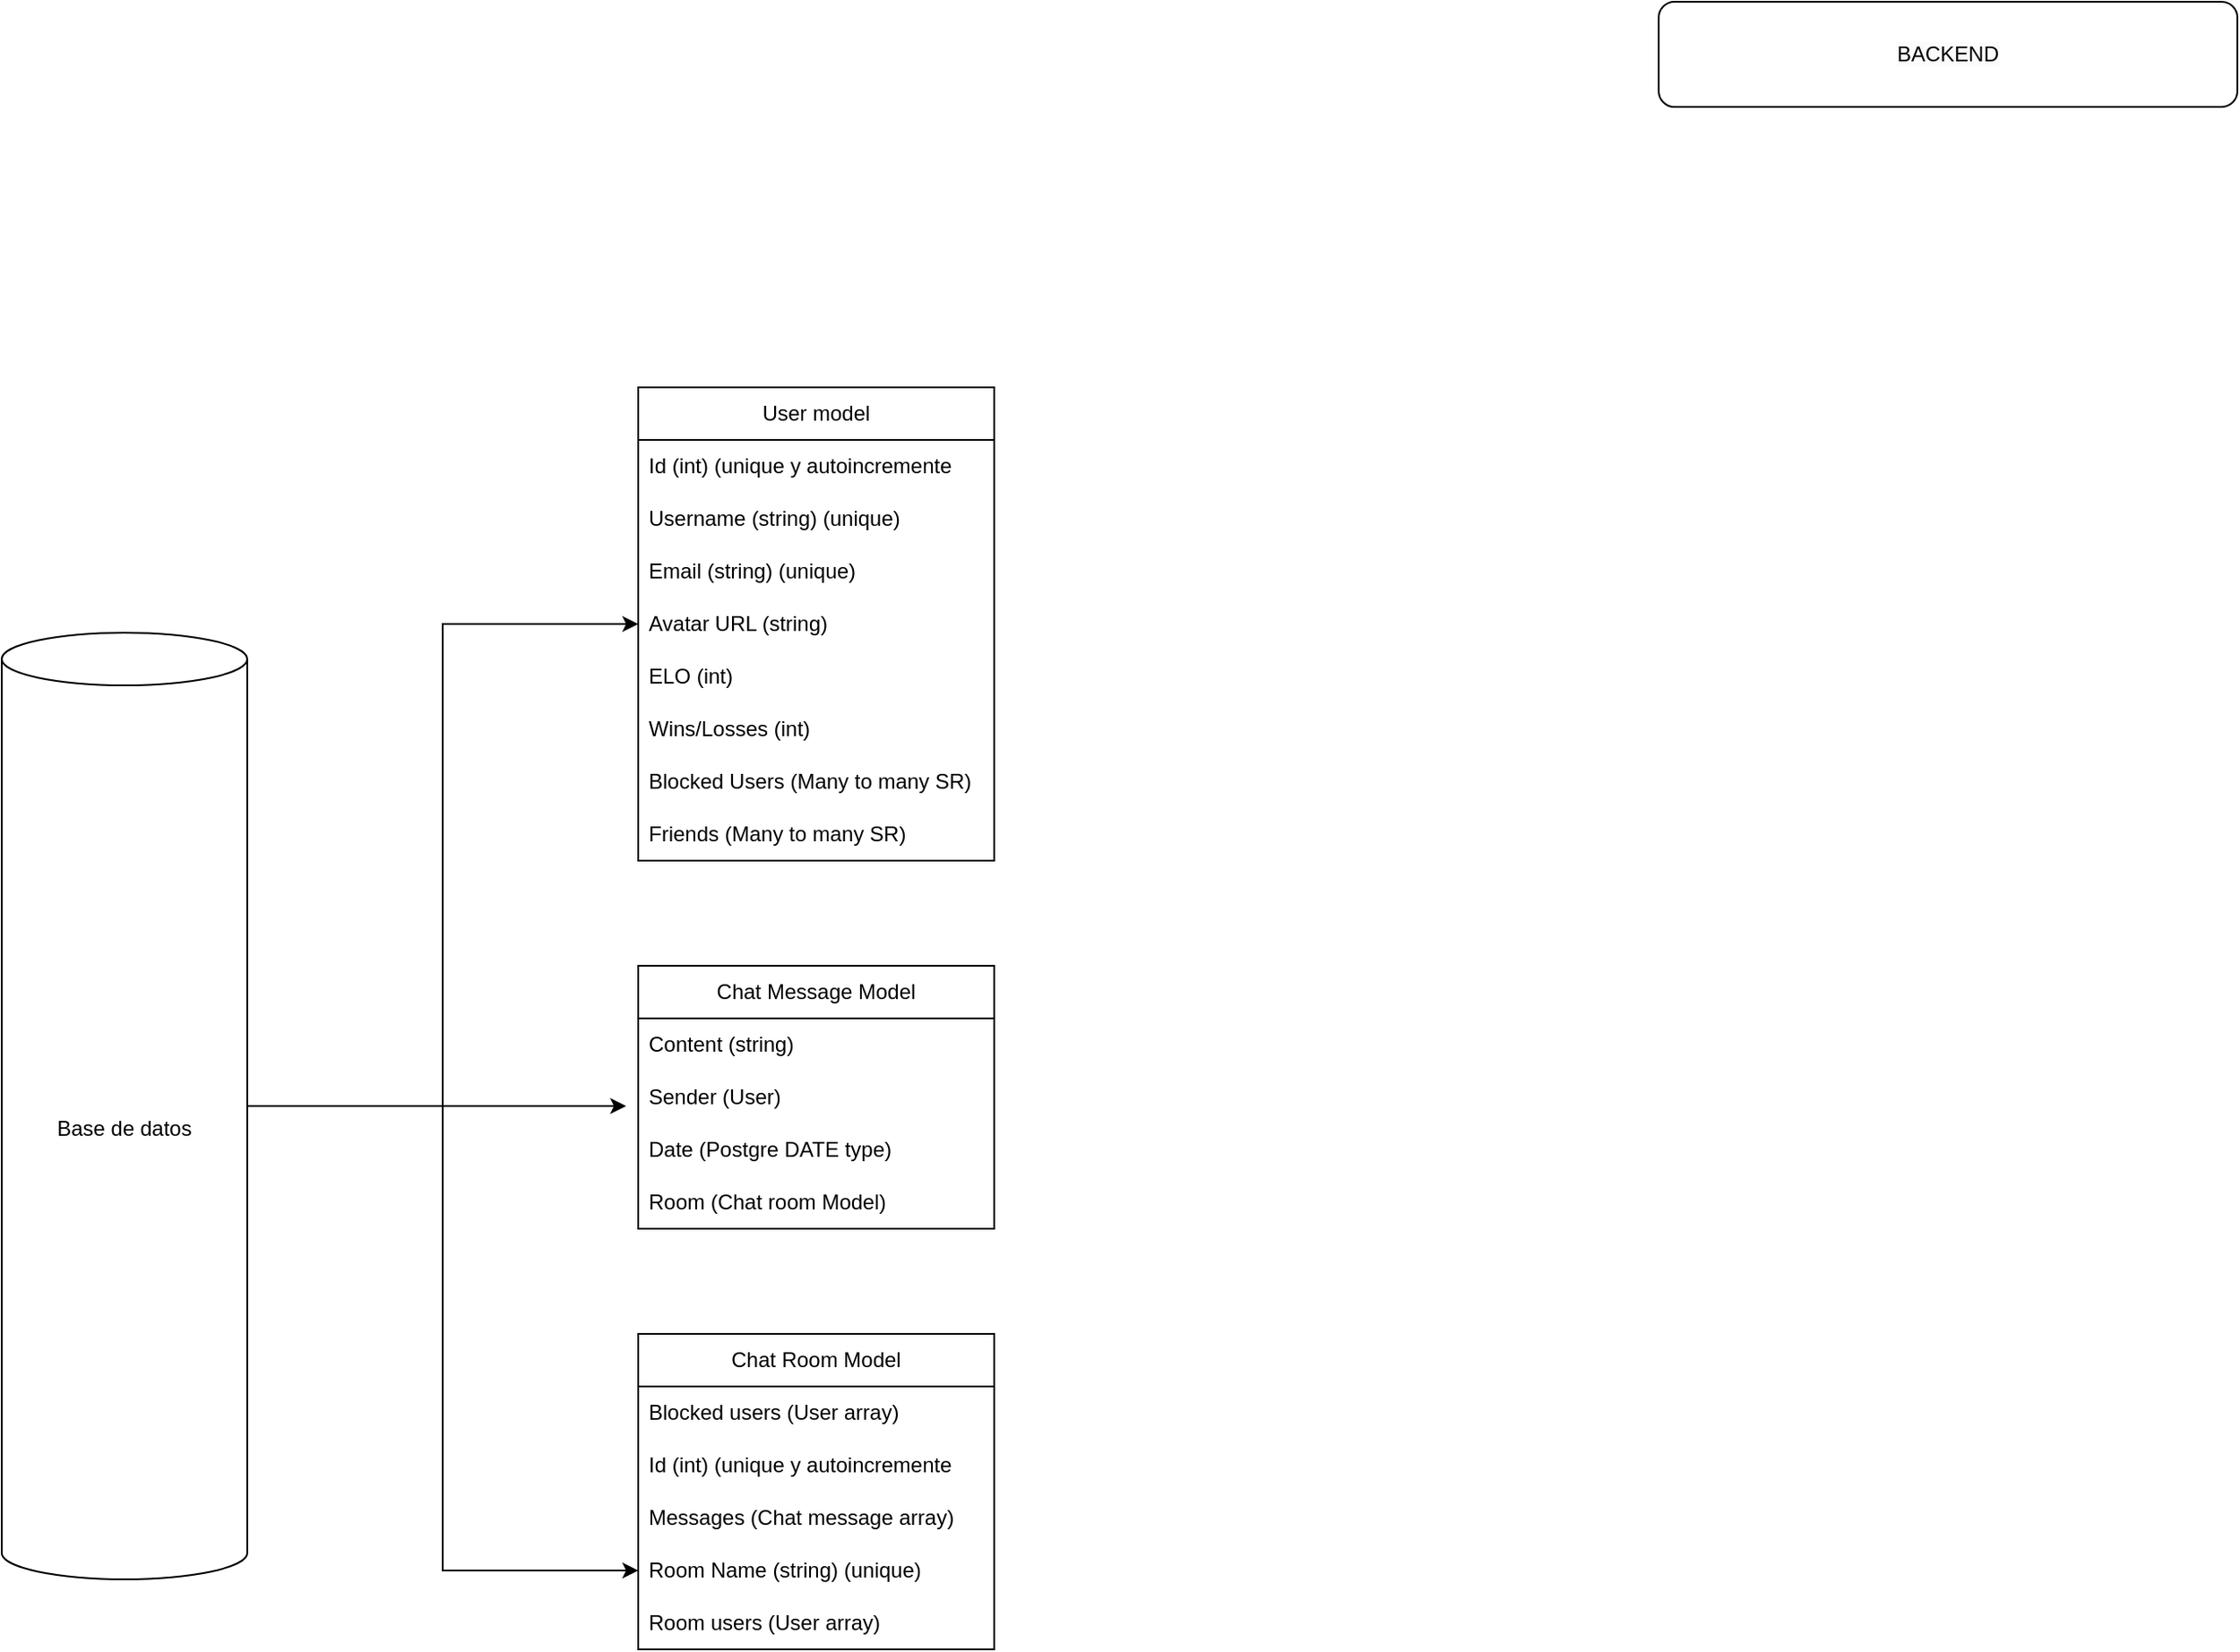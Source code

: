 <mxfile version="22.0.4" type="github">
  <diagram name="Page-1" id="PfQ62zCNv0g9gpDc_-1s">
    <mxGraphModel dx="2901" dy="1150" grid="1" gridSize="10" guides="1" tooltips="1" connect="1" arrows="1" fold="1" page="1" pageScale="1" pageWidth="827" pageHeight="1169" math="0" shadow="0">
      <root>
        <mxCell id="0" />
        <mxCell id="1" parent="0" />
        <mxCell id="bOpyW85bNfaV8jfnXNod-7" value="&lt;meta charset=&quot;utf-8&quot;&gt;&lt;span style=&quot;color: rgb(0, 0, 0); font-family: Helvetica; font-size: 12px; font-style: normal; font-variant-ligatures: normal; font-variant-caps: normal; font-weight: 400; letter-spacing: normal; orphans: 2; text-align: center; text-indent: 0px; text-transform: none; widows: 2; word-spacing: 0px; -webkit-text-stroke-width: 0px; background-color: rgb(251, 251, 251); text-decoration-thickness: initial; text-decoration-style: initial; text-decoration-color: initial; float: none; display: inline !important;&quot;&gt;BACKEND&lt;/span&gt;" style="rounded=1;whiteSpace=wrap;html=1;" vertex="1" parent="1">
          <mxGeometry x="249" y="70" width="330" height="60" as="geometry" />
        </mxCell>
        <mxCell id="bOpyW85bNfaV8jfnXNod-57" style="edgeStyle=orthogonalEdgeStyle;rounded=0;orthogonalLoop=1;jettySize=auto;html=1;" edge="1" parent="1" source="bOpyW85bNfaV8jfnXNod-11" target="bOpyW85bNfaV8jfnXNod-48">
          <mxGeometry relative="1" as="geometry" />
        </mxCell>
        <mxCell id="bOpyW85bNfaV8jfnXNod-67" style="edgeStyle=orthogonalEdgeStyle;rounded=0;orthogonalLoop=1;jettySize=auto;html=1;entryX=0;entryY=0.5;entryDx=0;entryDy=0;" edge="1" parent="1" source="bOpyW85bNfaV8jfnXNod-11" target="bOpyW85bNfaV8jfnXNod-62">
          <mxGeometry relative="1" as="geometry" />
        </mxCell>
        <mxCell id="bOpyW85bNfaV8jfnXNod-89" style="edgeStyle=orthogonalEdgeStyle;rounded=0;orthogonalLoop=1;jettySize=auto;html=1;entryX=0;entryY=0.5;entryDx=0;entryDy=0;" edge="1" parent="1" source="bOpyW85bNfaV8jfnXNod-11" target="bOpyW85bNfaV8jfnXNod-63">
          <mxGeometry relative="1" as="geometry" />
        </mxCell>
        <mxCell id="bOpyW85bNfaV8jfnXNod-11" value="Base de datos" style="shape=cylinder3;whiteSpace=wrap;html=1;boundedLbl=1;backgroundOutline=1;size=15;" vertex="1" parent="1">
          <mxGeometry x="-696" y="430" width="140" height="540" as="geometry" />
        </mxCell>
        <mxCell id="bOpyW85bNfaV8jfnXNod-34" value="User model" style="swimlane;fontStyle=0;childLayout=stackLayout;horizontal=1;startSize=30;horizontalStack=0;resizeParent=1;resizeParentMax=0;resizeLast=0;collapsible=1;marginBottom=0;whiteSpace=wrap;html=1;" vertex="1" parent="1">
          <mxGeometry x="-333" y="290" width="203" height="270" as="geometry">
            <mxRectangle x="-333" y="300" width="100" height="30" as="alternateBounds" />
          </mxGeometry>
        </mxCell>
        <mxCell id="bOpyW85bNfaV8jfnXNod-35" value="Id (int) (unique y autoincremente" style="text;strokeColor=none;fillColor=none;align=left;verticalAlign=middle;spacingLeft=4;spacingRight=4;overflow=hidden;points=[[0,0.5],[1,0.5]];portConstraint=eastwest;rotatable=0;whiteSpace=wrap;html=1;" vertex="1" parent="bOpyW85bNfaV8jfnXNod-34">
          <mxGeometry y="30" width="203" height="30" as="geometry" />
        </mxCell>
        <mxCell id="bOpyW85bNfaV8jfnXNod-36" value="Username (string) (unique)" style="text;strokeColor=none;fillColor=none;align=left;verticalAlign=middle;spacingLeft=4;spacingRight=4;overflow=hidden;points=[[0,0.5],[1,0.5]];portConstraint=eastwest;rotatable=0;whiteSpace=wrap;html=1;" vertex="1" parent="bOpyW85bNfaV8jfnXNod-34">
          <mxGeometry y="60" width="203" height="30" as="geometry" />
        </mxCell>
        <mxCell id="bOpyW85bNfaV8jfnXNod-37" value="Email (string) (unique)" style="text;strokeColor=none;fillColor=none;align=left;verticalAlign=middle;spacingLeft=4;spacingRight=4;overflow=hidden;points=[[0,0.5],[1,0.5]];portConstraint=eastwest;rotatable=0;whiteSpace=wrap;html=1;" vertex="1" parent="bOpyW85bNfaV8jfnXNod-34">
          <mxGeometry y="90" width="203" height="30" as="geometry" />
        </mxCell>
        <mxCell id="bOpyW85bNfaV8jfnXNod-48" value="Avatar URL (string)" style="text;strokeColor=none;fillColor=none;align=left;verticalAlign=middle;spacingLeft=4;spacingRight=4;overflow=hidden;points=[[0,0.5],[1,0.5]];portConstraint=eastwest;rotatable=0;whiteSpace=wrap;html=1;" vertex="1" parent="bOpyW85bNfaV8jfnXNod-34">
          <mxGeometry y="120" width="203" height="30" as="geometry" />
        </mxCell>
        <mxCell id="bOpyW85bNfaV8jfnXNod-49" value="ELO (int)" style="text;strokeColor=none;fillColor=none;align=left;verticalAlign=middle;spacingLeft=4;spacingRight=4;overflow=hidden;points=[[0,0.5],[1,0.5]];portConstraint=eastwest;rotatable=0;whiteSpace=wrap;html=1;" vertex="1" parent="bOpyW85bNfaV8jfnXNod-34">
          <mxGeometry y="150" width="203" height="30" as="geometry" />
        </mxCell>
        <mxCell id="bOpyW85bNfaV8jfnXNod-50" value="Wins/Losses (int)" style="text;strokeColor=none;fillColor=none;align=left;verticalAlign=middle;spacingLeft=4;spacingRight=4;overflow=hidden;points=[[0,0.5],[1,0.5]];portConstraint=eastwest;rotatable=0;whiteSpace=wrap;html=1;" vertex="1" parent="bOpyW85bNfaV8jfnXNod-34">
          <mxGeometry y="180" width="203" height="30" as="geometry" />
        </mxCell>
        <mxCell id="bOpyW85bNfaV8jfnXNod-52" value="Blocked Users (Many to many SR)" style="text;strokeColor=none;fillColor=none;align=left;verticalAlign=middle;spacingLeft=4;spacingRight=4;overflow=hidden;points=[[0,0.5],[1,0.5]];portConstraint=eastwest;rotatable=0;whiteSpace=wrap;html=1;" vertex="1" parent="bOpyW85bNfaV8jfnXNod-34">
          <mxGeometry y="210" width="203" height="30" as="geometry" />
        </mxCell>
        <mxCell id="bOpyW85bNfaV8jfnXNod-53" value="Friends (Many to many SR)" style="text;strokeColor=none;fillColor=none;align=left;verticalAlign=middle;spacingLeft=4;spacingRight=4;overflow=hidden;points=[[0,0.5],[1,0.5]];portConstraint=eastwest;rotatable=0;whiteSpace=wrap;html=1;" vertex="1" parent="bOpyW85bNfaV8jfnXNod-34">
          <mxGeometry y="240" width="203" height="30" as="geometry" />
        </mxCell>
        <mxCell id="bOpyW85bNfaV8jfnXNod-58" value="Chat Room Model" style="swimlane;fontStyle=0;childLayout=stackLayout;horizontal=1;startSize=30;horizontalStack=0;resizeParent=1;resizeParentMax=0;resizeLast=0;collapsible=1;marginBottom=0;whiteSpace=wrap;html=1;" vertex="1" parent="1">
          <mxGeometry x="-333" y="830" width="203" height="180" as="geometry">
            <mxRectangle x="-333" y="640" width="100" height="30" as="alternateBounds" />
          </mxGeometry>
        </mxCell>
        <mxCell id="bOpyW85bNfaV8jfnXNod-70" value="Blocked users (User array)" style="text;strokeColor=none;fillColor=none;align=left;verticalAlign=middle;spacingLeft=4;spacingRight=4;overflow=hidden;points=[[0,0.5],[1,0.5]];portConstraint=eastwest;rotatable=0;whiteSpace=wrap;html=1;" vertex="1" parent="bOpyW85bNfaV8jfnXNod-58">
          <mxGeometry y="30" width="203" height="30" as="geometry" />
        </mxCell>
        <mxCell id="bOpyW85bNfaV8jfnXNod-59" value="Id (int) (unique y autoincremente" style="text;strokeColor=none;fillColor=none;align=left;verticalAlign=middle;spacingLeft=4;spacingRight=4;overflow=hidden;points=[[0,0.5],[1,0.5]];portConstraint=eastwest;rotatable=0;whiteSpace=wrap;html=1;" vertex="1" parent="bOpyW85bNfaV8jfnXNod-58">
          <mxGeometry y="60" width="203" height="30" as="geometry" />
        </mxCell>
        <mxCell id="bOpyW85bNfaV8jfnXNod-72" value="Messages (Chat message array)" style="text;strokeColor=none;fillColor=none;align=left;verticalAlign=middle;spacingLeft=4;spacingRight=4;overflow=hidden;points=[[0,0.5],[1,0.5]];portConstraint=eastwest;rotatable=0;whiteSpace=wrap;html=1;" vertex="1" parent="bOpyW85bNfaV8jfnXNod-58">
          <mxGeometry y="90" width="203" height="30" as="geometry" />
        </mxCell>
        <mxCell id="bOpyW85bNfaV8jfnXNod-63" value="Room Name (string) (unique)" style="text;strokeColor=none;fillColor=none;align=left;verticalAlign=middle;spacingLeft=4;spacingRight=4;overflow=hidden;points=[[0,0.5],[1,0.5]];portConstraint=eastwest;rotatable=0;whiteSpace=wrap;html=1;" vertex="1" parent="bOpyW85bNfaV8jfnXNod-58">
          <mxGeometry y="120" width="203" height="30" as="geometry" />
        </mxCell>
        <mxCell id="bOpyW85bNfaV8jfnXNod-69" value="Room users (User array)" style="text;strokeColor=none;fillColor=none;align=left;verticalAlign=middle;spacingLeft=4;spacingRight=4;overflow=hidden;points=[[0,0.5],[1,0.5]];portConstraint=eastwest;rotatable=0;whiteSpace=wrap;html=1;" vertex="1" parent="bOpyW85bNfaV8jfnXNod-58">
          <mxGeometry y="150" width="203" height="30" as="geometry" />
        </mxCell>
        <mxCell id="bOpyW85bNfaV8jfnXNod-82" value="Chat Message Model" style="swimlane;fontStyle=0;childLayout=stackLayout;horizontal=1;startSize=30;horizontalStack=0;resizeParent=1;resizeParentMax=0;resizeLast=0;collapsible=1;marginBottom=0;whiteSpace=wrap;html=1;" vertex="1" parent="1">
          <mxGeometry x="-333" y="620" width="203" height="150" as="geometry">
            <mxRectangle x="-333" y="640" width="100" height="30" as="alternateBounds" />
          </mxGeometry>
        </mxCell>
        <mxCell id="bOpyW85bNfaV8jfnXNod-83" value="Content (string)" style="text;strokeColor=none;fillColor=none;align=left;verticalAlign=middle;spacingLeft=4;spacingRight=4;overflow=hidden;points=[[0,0.5],[1,0.5]];portConstraint=eastwest;rotatable=0;whiteSpace=wrap;html=1;" vertex="1" parent="bOpyW85bNfaV8jfnXNod-82">
          <mxGeometry y="30" width="203" height="30" as="geometry" />
        </mxCell>
        <mxCell id="bOpyW85bNfaV8jfnXNod-84" value="Sender (User)" style="text;strokeColor=none;fillColor=none;align=left;verticalAlign=middle;spacingLeft=4;spacingRight=4;overflow=hidden;points=[[0,0.5],[1,0.5]];portConstraint=eastwest;rotatable=0;whiteSpace=wrap;html=1;" vertex="1" parent="bOpyW85bNfaV8jfnXNod-82">
          <mxGeometry y="60" width="203" height="30" as="geometry" />
        </mxCell>
        <mxCell id="bOpyW85bNfaV8jfnXNod-85" value="Date (Postgre DATE type)" style="text;strokeColor=none;fillColor=none;align=left;verticalAlign=middle;spacingLeft=4;spacingRight=4;overflow=hidden;points=[[0,0.5],[1,0.5]];portConstraint=eastwest;rotatable=0;whiteSpace=wrap;html=1;" vertex="1" parent="bOpyW85bNfaV8jfnXNod-82">
          <mxGeometry y="90" width="203" height="30" as="geometry" />
        </mxCell>
        <mxCell id="bOpyW85bNfaV8jfnXNod-86" value="Room (Chat room Model)" style="text;strokeColor=none;fillColor=none;align=left;verticalAlign=middle;spacingLeft=4;spacingRight=4;overflow=hidden;points=[[0,0.5],[1,0.5]];portConstraint=eastwest;rotatable=0;whiteSpace=wrap;html=1;" vertex="1" parent="bOpyW85bNfaV8jfnXNod-82">
          <mxGeometry y="120" width="203" height="30" as="geometry" />
        </mxCell>
        <mxCell id="bOpyW85bNfaV8jfnXNod-88" style="edgeStyle=orthogonalEdgeStyle;rounded=0;orthogonalLoop=1;jettySize=auto;html=1;entryX=-0.034;entryY=0.667;entryDx=0;entryDy=0;entryPerimeter=0;" edge="1" parent="1" source="bOpyW85bNfaV8jfnXNod-11" target="bOpyW85bNfaV8jfnXNod-84">
          <mxGeometry relative="1" as="geometry" />
        </mxCell>
      </root>
    </mxGraphModel>
  </diagram>
</mxfile>
